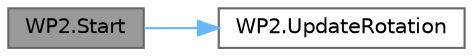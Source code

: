 digraph "WP2.Start"
{
 // LATEX_PDF_SIZE
  bgcolor="transparent";
  edge [fontname=Helvetica,fontsize=10,labelfontname=Helvetica,labelfontsize=10];
  node [fontname=Helvetica,fontsize=10,shape=box,height=0.2,width=0.4];
  rankdir="LR";
  Node1 [id="Node000001",label="WP2.Start",height=0.2,width=0.4,color="gray40", fillcolor="grey60", style="filled", fontcolor="black",tooltip="This method initializes the WP2 instance and sets the initial rotation of the switch."];
  Node1 -> Node2 [id="edge2_Node000001_Node000002",color="steelblue1",style="solid",tooltip=" "];
  Node2 [id="Node000002",label="WP2.UpdateRotation",height=0.2,width=0.4,color="grey40", fillcolor="white", style="filled",URL="$class_w_p2.html#a8aa7239aa5fa996dcf344eae77668155",tooltip="This method updates the rotation of the switch."];
}

